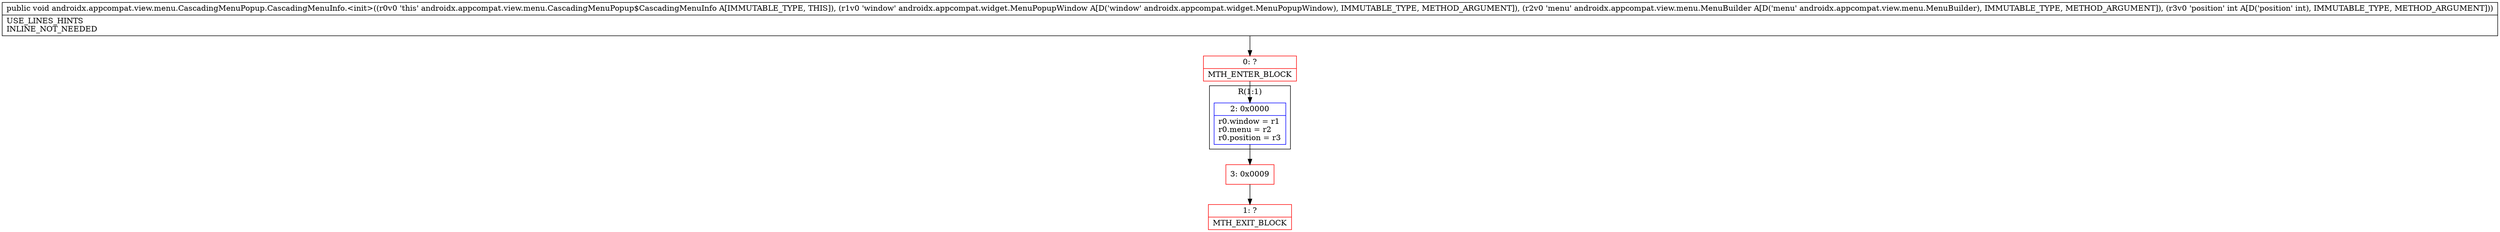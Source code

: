 digraph "CFG forandroidx.appcompat.view.menu.CascadingMenuPopup.CascadingMenuInfo.\<init\>(Landroidx\/appcompat\/widget\/MenuPopupWindow;Landroidx\/appcompat\/view\/menu\/MenuBuilder;I)V" {
subgraph cluster_Region_1859473769 {
label = "R(1:1)";
node [shape=record,color=blue];
Node_2 [shape=record,label="{2\:\ 0x0000|r0.window = r1\lr0.menu = r2\lr0.position = r3\l}"];
}
Node_0 [shape=record,color=red,label="{0\:\ ?|MTH_ENTER_BLOCK\l}"];
Node_3 [shape=record,color=red,label="{3\:\ 0x0009}"];
Node_1 [shape=record,color=red,label="{1\:\ ?|MTH_EXIT_BLOCK\l}"];
MethodNode[shape=record,label="{public void androidx.appcompat.view.menu.CascadingMenuPopup.CascadingMenuInfo.\<init\>((r0v0 'this' androidx.appcompat.view.menu.CascadingMenuPopup$CascadingMenuInfo A[IMMUTABLE_TYPE, THIS]), (r1v0 'window' androidx.appcompat.widget.MenuPopupWindow A[D('window' androidx.appcompat.widget.MenuPopupWindow), IMMUTABLE_TYPE, METHOD_ARGUMENT]), (r2v0 'menu' androidx.appcompat.view.menu.MenuBuilder A[D('menu' androidx.appcompat.view.menu.MenuBuilder), IMMUTABLE_TYPE, METHOD_ARGUMENT]), (r3v0 'position' int A[D('position' int), IMMUTABLE_TYPE, METHOD_ARGUMENT]))  | USE_LINES_HINTS\lINLINE_NOT_NEEDED\l}"];
MethodNode -> Node_0;Node_2 -> Node_3;
Node_0 -> Node_2;
Node_3 -> Node_1;
}

